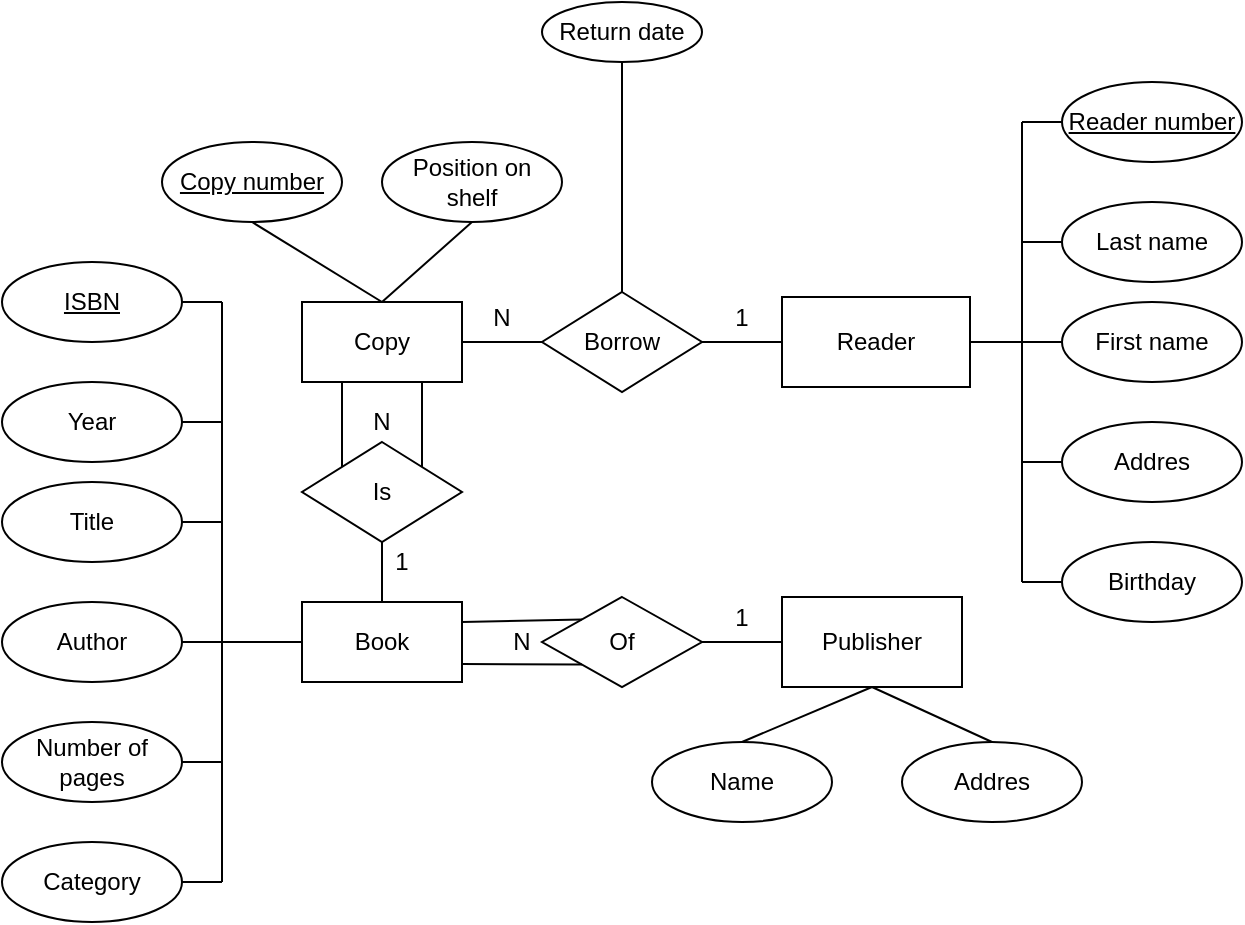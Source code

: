 <mxfile version="13.7.3" type="device" pages="2"><diagram id="dT4nXzbZGtYeQhpqwWdV" name="Page-1"><mxGraphModel dx="1038" dy="548" grid="1" gridSize="10" guides="1" tooltips="1" connect="1" arrows="1" fold="1" page="1" pageScale="1" pageWidth="827" pageHeight="1169" math="0" shadow="0"><root><mxCell id="0"/><mxCell id="1" parent="0"/><mxCell id="9XOHKC4SDFCtI3DdR-S4-1" value="Copy" style="rounded=0;whiteSpace=wrap;html=1;" vertex="1" parent="1"><mxGeometry x="160" y="220" width="80" height="40" as="geometry"/></mxCell><mxCell id="9XOHKC4SDFCtI3DdR-S4-2" value="&lt;div style=&quot;text-align: justify&quot;&gt;&lt;span&gt;Borrow&lt;/span&gt;&lt;/div&gt;" style="rhombus;whiteSpace=wrap;html=1;" vertex="1" parent="1"><mxGeometry x="280" y="215" width="80" height="50" as="geometry"/></mxCell><mxCell id="9XOHKC4SDFCtI3DdR-S4-4" value="" style="endArrow=none;html=1;exitX=1;exitY=0.5;exitDx=0;exitDy=0;" edge="1" parent="1" source="9XOHKC4SDFCtI3DdR-S4-1"><mxGeometry width="50" height="50" relative="1" as="geometry"><mxPoint x="390" y="310" as="sourcePoint"/><mxPoint x="280" y="240" as="targetPoint"/></mxGeometry></mxCell><mxCell id="9XOHKC4SDFCtI3DdR-S4-6" value="Reader" style="rounded=0;whiteSpace=wrap;html=1;" vertex="1" parent="1"><mxGeometry x="400" y="217.5" width="94" height="45" as="geometry"/></mxCell><mxCell id="9XOHKC4SDFCtI3DdR-S4-7" value="&lt;u&gt;Reader number&lt;/u&gt;" style="ellipse;whiteSpace=wrap;html=1;" vertex="1" parent="1"><mxGeometry x="540" y="110" width="90" height="40" as="geometry"/></mxCell><mxCell id="9XOHKC4SDFCtI3DdR-S4-8" value="Last name" style="ellipse;whiteSpace=wrap;html=1;" vertex="1" parent="1"><mxGeometry x="540" y="170" width="90" height="40" as="geometry"/></mxCell><mxCell id="9XOHKC4SDFCtI3DdR-S4-9" value="First name" style="ellipse;whiteSpace=wrap;html=1;" vertex="1" parent="1"><mxGeometry x="540" y="220" width="90" height="40" as="geometry"/></mxCell><mxCell id="9XOHKC4SDFCtI3DdR-S4-10" value="Addres" style="ellipse;whiteSpace=wrap;html=1;" vertex="1" parent="1"><mxGeometry x="540" y="280" width="90" height="40" as="geometry"/></mxCell><mxCell id="9XOHKC4SDFCtI3DdR-S4-11" value="Birthday" style="ellipse;whiteSpace=wrap;html=1;" vertex="1" parent="1"><mxGeometry x="540" y="340" width="90" height="40" as="geometry"/></mxCell><mxCell id="9XOHKC4SDFCtI3DdR-S4-12" value="" style="endArrow=none;html=1;entryX=1;entryY=0.5;entryDx=0;entryDy=0;" edge="1" parent="1" target="9XOHKC4SDFCtI3DdR-S4-6"><mxGeometry width="50" height="50" relative="1" as="geometry"><mxPoint x="520" y="240" as="sourcePoint"/><mxPoint x="440" y="260" as="targetPoint"/></mxGeometry></mxCell><mxCell id="9XOHKC4SDFCtI3DdR-S4-13" value="" style="endArrow=none;html=1;" edge="1" parent="1"><mxGeometry width="50" height="50" relative="1" as="geometry"><mxPoint x="520" y="360" as="sourcePoint"/><mxPoint x="520" y="130" as="targetPoint"/></mxGeometry></mxCell><mxCell id="9XOHKC4SDFCtI3DdR-S4-15" value="" style="endArrow=none;html=1;" edge="1" parent="1" source="9XOHKC4SDFCtI3DdR-S4-7"><mxGeometry width="50" height="50" relative="1" as="geometry"><mxPoint x="390" y="310" as="sourcePoint"/><mxPoint x="520" y="130" as="targetPoint"/></mxGeometry></mxCell><mxCell id="9XOHKC4SDFCtI3DdR-S4-16" value="" style="endArrow=none;html=1;exitX=0;exitY=0.5;exitDx=0;exitDy=0;" edge="1" parent="1" source="9XOHKC4SDFCtI3DdR-S4-9"><mxGeometry width="50" height="50" relative="1" as="geometry"><mxPoint x="550" y="140" as="sourcePoint"/><mxPoint x="520" y="240" as="targetPoint"/></mxGeometry></mxCell><mxCell id="9XOHKC4SDFCtI3DdR-S4-17" value="" style="endArrow=none;html=1;" edge="1" parent="1" source="9XOHKC4SDFCtI3DdR-S4-10"><mxGeometry width="50" height="50" relative="1" as="geometry"><mxPoint x="560" y="150" as="sourcePoint"/><mxPoint x="520" y="300" as="targetPoint"/></mxGeometry></mxCell><mxCell id="9XOHKC4SDFCtI3DdR-S4-19" value="" style="endArrow=none;html=1;" edge="1" parent="1"><mxGeometry width="50" height="50" relative="1" as="geometry"><mxPoint x="540" y="190" as="sourcePoint"/><mxPoint x="520" y="190" as="targetPoint"/></mxGeometry></mxCell><mxCell id="9XOHKC4SDFCtI3DdR-S4-20" value="Return date" style="ellipse;whiteSpace=wrap;html=1;" vertex="1" parent="1"><mxGeometry x="280" y="70" width="80" height="30" as="geometry"/></mxCell><mxCell id="9XOHKC4SDFCtI3DdR-S4-21" value="" style="endArrow=none;html=1;exitX=0.5;exitY=1;exitDx=0;exitDy=0;entryX=0.5;entryY=0;entryDx=0;entryDy=0;" edge="1" parent="1" source="9XOHKC4SDFCtI3DdR-S4-20" target="9XOHKC4SDFCtI3DdR-S4-2"><mxGeometry width="50" height="50" relative="1" as="geometry"><mxPoint x="390" y="310" as="sourcePoint"/><mxPoint x="320" y="210" as="targetPoint"/></mxGeometry></mxCell><mxCell id="9XOHKC4SDFCtI3DdR-S4-22" value="N" style="text;html=1;strokeColor=none;fillColor=none;align=center;verticalAlign=middle;whiteSpace=wrap;rounded=0;" vertex="1" parent="1"><mxGeometry x="240" y="217.5" width="40" height="20" as="geometry"/></mxCell><mxCell id="9XOHKC4SDFCtI3DdR-S4-23" value="" style="endArrow=none;html=1;entryX=1;entryY=0.5;entryDx=0;entryDy=0;" edge="1" parent="1" target="9XOHKC4SDFCtI3DdR-S4-2"><mxGeometry width="50" height="50" relative="1" as="geometry"><mxPoint x="400" y="240" as="sourcePoint"/><mxPoint x="570" y="180" as="targetPoint"/></mxGeometry></mxCell><mxCell id="9XOHKC4SDFCtI3DdR-S4-24" value="1" style="text;html=1;strokeColor=none;fillColor=none;align=center;verticalAlign=middle;whiteSpace=wrap;rounded=0;" vertex="1" parent="1"><mxGeometry x="360" y="217.5" width="40" height="20" as="geometry"/></mxCell><mxCell id="9XOHKC4SDFCtI3DdR-S4-28" value="Position on shelf" style="ellipse;whiteSpace=wrap;html=1;" vertex="1" parent="1"><mxGeometry x="200" y="140" width="90" height="40" as="geometry"/></mxCell><mxCell id="9XOHKC4SDFCtI3DdR-S4-29" value="&lt;u&gt;Copy number&lt;/u&gt;" style="ellipse;whiteSpace=wrap;html=1;" vertex="1" parent="1"><mxGeometry x="90" y="140" width="90" height="40" as="geometry"/></mxCell><mxCell id="9XOHKC4SDFCtI3DdR-S4-31" value="" style="endArrow=none;html=1;exitX=0.5;exitY=1;exitDx=0;exitDy=0;entryX=0.5;entryY=0;entryDx=0;entryDy=0;" edge="1" parent="1" source="9XOHKC4SDFCtI3DdR-S4-29" target="9XOHKC4SDFCtI3DdR-S4-1"><mxGeometry width="50" height="50" relative="1" as="geometry"><mxPoint x="390" y="300" as="sourcePoint"/><mxPoint x="440" y="250" as="targetPoint"/></mxGeometry></mxCell><mxCell id="9XOHKC4SDFCtI3DdR-S4-33" value="" style="endArrow=none;html=1;exitX=0.5;exitY=1;exitDx=0;exitDy=0;" edge="1" parent="1" source="9XOHKC4SDFCtI3DdR-S4-28"><mxGeometry width="50" height="50" relative="1" as="geometry"><mxPoint x="165" y="190" as="sourcePoint"/><mxPoint x="200" y="220" as="targetPoint"/></mxGeometry></mxCell><mxCell id="9XOHKC4SDFCtI3DdR-S4-34" value="&lt;div style=&quot;text-align: justify&quot;&gt;&lt;span&gt;Is&lt;/span&gt;&lt;/div&gt;" style="rhombus;whiteSpace=wrap;html=1;" vertex="1" parent="1"><mxGeometry x="160" y="290" width="80" height="50" as="geometry"/></mxCell><mxCell id="9XOHKC4SDFCtI3DdR-S4-36" value="Book" style="rounded=0;whiteSpace=wrap;html=1;" vertex="1" parent="1"><mxGeometry x="160" y="370" width="80" height="40" as="geometry"/></mxCell><mxCell id="9XOHKC4SDFCtI3DdR-S4-37" value="&lt;div style=&quot;text-align: justify&quot;&gt;&lt;span&gt;Of&lt;/span&gt;&lt;/div&gt;" style="rhombus;whiteSpace=wrap;html=1;" vertex="1" parent="1"><mxGeometry x="280" y="367.5" width="80" height="45" as="geometry"/></mxCell><mxCell id="9XOHKC4SDFCtI3DdR-S4-39" value="" style="endArrow=none;html=1;exitX=1;exitY=0;exitDx=0;exitDy=0;entryX=0.75;entryY=1;entryDx=0;entryDy=0;" edge="1" parent="1" source="9XOHKC4SDFCtI3DdR-S4-34" target="9XOHKC4SDFCtI3DdR-S4-1"><mxGeometry width="50" height="50" relative="1" as="geometry"><mxPoint x="390" y="300" as="sourcePoint"/><mxPoint x="210" y="260" as="targetPoint"/></mxGeometry></mxCell><mxCell id="9XOHKC4SDFCtI3DdR-S4-40" value="" style="endArrow=none;html=1;exitX=0.5;exitY=0;exitDx=0;exitDy=0;" edge="1" parent="1" source="9XOHKC4SDFCtI3DdR-S4-36"><mxGeometry width="50" height="50" relative="1" as="geometry"><mxPoint x="210" y="300" as="sourcePoint"/><mxPoint x="200" y="340" as="targetPoint"/></mxGeometry></mxCell><mxCell id="9XOHKC4SDFCtI3DdR-S4-41" value="" style="endArrow=none;html=1;entryX=0;entryY=1;entryDx=0;entryDy=0;" edge="1" parent="1" target="9XOHKC4SDFCtI3DdR-S4-37"><mxGeometry width="50" height="50" relative="1" as="geometry"><mxPoint x="240" y="401" as="sourcePoint"/><mxPoint x="220" y="280" as="targetPoint"/></mxGeometry></mxCell><mxCell id="9XOHKC4SDFCtI3DdR-S4-42" value="&lt;u&gt;ISBN&lt;/u&gt;" style="ellipse;whiteSpace=wrap;html=1;" vertex="1" parent="1"><mxGeometry x="10" y="200" width="90" height="40" as="geometry"/></mxCell><mxCell id="9XOHKC4SDFCtI3DdR-S4-43" value="Year" style="ellipse;whiteSpace=wrap;html=1;" vertex="1" parent="1"><mxGeometry x="10" y="260" width="90" height="40" as="geometry"/></mxCell><mxCell id="9XOHKC4SDFCtI3DdR-S4-44" value="Title" style="ellipse;whiteSpace=wrap;html=1;" vertex="1" parent="1"><mxGeometry x="10" y="310" width="90" height="40" as="geometry"/></mxCell><mxCell id="9XOHKC4SDFCtI3DdR-S4-45" value="Author" style="ellipse;whiteSpace=wrap;html=1;" vertex="1" parent="1"><mxGeometry x="10" y="370" width="90" height="40" as="geometry"/></mxCell><mxCell id="9XOHKC4SDFCtI3DdR-S4-46" value="Number of pages" style="ellipse;whiteSpace=wrap;html=1;" vertex="1" parent="1"><mxGeometry x="10" y="430" width="90" height="40" as="geometry"/></mxCell><mxCell id="9XOHKC4SDFCtI3DdR-S4-52" value="Category" style="ellipse;whiteSpace=wrap;html=1;" vertex="1" parent="1"><mxGeometry x="10" y="490" width="90" height="40" as="geometry"/></mxCell><mxCell id="9XOHKC4SDFCtI3DdR-S4-53" value="" style="endArrow=none;html=1;" edge="1" parent="1"><mxGeometry width="50" height="50" relative="1" as="geometry"><mxPoint x="120" y="510" as="sourcePoint"/><mxPoint x="120" y="220" as="targetPoint"/></mxGeometry></mxCell><mxCell id="9XOHKC4SDFCtI3DdR-S4-54" value="" style="endArrow=none;html=1;exitX=1;exitY=0.5;exitDx=0;exitDy=0;entryX=0;entryY=0.5;entryDx=0;entryDy=0;" edge="1" parent="1" source="9XOHKC4SDFCtI3DdR-S4-45" target="9XOHKC4SDFCtI3DdR-S4-36"><mxGeometry width="50" height="50" relative="1" as="geometry"><mxPoint x="390" y="310" as="sourcePoint"/><mxPoint x="440" y="260" as="targetPoint"/></mxGeometry></mxCell><mxCell id="9XOHKC4SDFCtI3DdR-S4-55" value="" style="endArrow=none;html=1;entryX=1;entryY=0.5;entryDx=0;entryDy=0;" edge="1" parent="1" target="9XOHKC4SDFCtI3DdR-S4-42"><mxGeometry width="50" height="50" relative="1" as="geometry"><mxPoint x="120" y="220" as="sourcePoint"/><mxPoint x="540" y="150" as="targetPoint"/></mxGeometry></mxCell><mxCell id="9XOHKC4SDFCtI3DdR-S4-56" value="" style="endArrow=none;html=1;entryX=1;entryY=0.5;entryDx=0;entryDy=0;" edge="1" parent="1" target="9XOHKC4SDFCtI3DdR-S4-43"><mxGeometry width="50" height="50" relative="1" as="geometry"><mxPoint x="120" y="280" as="sourcePoint"/><mxPoint x="550" y="160" as="targetPoint"/></mxGeometry></mxCell><mxCell id="9XOHKC4SDFCtI3DdR-S4-57" value="" style="endArrow=none;html=1;entryX=1;entryY=0.5;entryDx=0;entryDy=0;" edge="1" parent="1" target="9XOHKC4SDFCtI3DdR-S4-44"><mxGeometry width="50" height="50" relative="1" as="geometry"><mxPoint x="120" y="330" as="sourcePoint"/><mxPoint x="130" y="330" as="targetPoint"/></mxGeometry></mxCell><mxCell id="9XOHKC4SDFCtI3DdR-S4-58" value="" style="endArrow=none;html=1;entryX=1;entryY=0.5;entryDx=0;entryDy=0;" edge="1" parent="1" target="9XOHKC4SDFCtI3DdR-S4-46"><mxGeometry width="50" height="50" relative="1" as="geometry"><mxPoint x="120" y="450" as="sourcePoint"/><mxPoint x="130" y="340" as="targetPoint"/></mxGeometry></mxCell><mxCell id="9XOHKC4SDFCtI3DdR-S4-59" value="" style="endArrow=none;html=1;entryX=1;entryY=0.5;entryDx=0;entryDy=0;" edge="1" parent="1" target="9XOHKC4SDFCtI3DdR-S4-52"><mxGeometry width="50" height="50" relative="1" as="geometry"><mxPoint x="120" y="510" as="sourcePoint"/><mxPoint x="140" y="350" as="targetPoint"/></mxGeometry></mxCell><mxCell id="9XOHKC4SDFCtI3DdR-S4-60" value="" style="endArrow=none;html=1;exitX=0;exitY=0;exitDx=0;exitDy=0;entryX=0.25;entryY=1;entryDx=0;entryDy=0;" edge="1" parent="1" source="9XOHKC4SDFCtI3DdR-S4-34" target="9XOHKC4SDFCtI3DdR-S4-1"><mxGeometry width="50" height="50" relative="1" as="geometry"><mxPoint x="230" y="312.5" as="sourcePoint"/><mxPoint x="230" y="270" as="targetPoint"/></mxGeometry></mxCell><mxCell id="9XOHKC4SDFCtI3DdR-S4-61" value="N&lt;span style=&quot;color: rgba(0 , 0 , 0 , 0) ; font-family: monospace ; font-size: 0px&quot;&gt;%3CmxGraphModel%3E%3Croot%3E%3CmxCell%20id%3D%220%22%2F%3E%3CmxCell%20id%3D%221%22%20parent%3D%220%22%2F%3E%3CmxCell%20id%3D%222%22%20value%3D%22%22%20style%3D%22endArrow%3Dnone%3Bhtml%3D1%3BexitX%3D1%3BexitY%3D0%3BexitDx%3D0%3BexitDy%3D0%3BentryX%3D0.75%3BentryY%3D1%3BentryDx%3D0%3BentryDy%3D0%3B%22%20edge%3D%221%22%20parent%3D%221%22%3E%3CmxGeometry%20width%3D%2250%22%20height%3D%2250%22%20relative%3D%221%22%20as%3D%22geometry%22%3E%3CmxPoint%20x%3D%22220%22%20y%3D%22302.5%22%20as%3D%22sourcePoint%22%2F%3E%3CmxPoint%20x%3D%22220%22%20y%3D%22260%22%20as%3D%22targetPoint%22%2F%3E%3C%2FmxGeometry%3E%3C%2FmxCell%3E%3C%2Froot%3E%3C%2FmxGraphModel%3E&lt;/span&gt;" style="text;html=1;strokeColor=none;fillColor=none;align=center;verticalAlign=middle;whiteSpace=wrap;rounded=0;" vertex="1" parent="1"><mxGeometry x="180" y="270" width="40" height="20" as="geometry"/></mxCell><mxCell id="9XOHKC4SDFCtI3DdR-S4-62" value="1" style="text;html=1;strokeColor=none;fillColor=none;align=center;verticalAlign=middle;whiteSpace=wrap;rounded=0;" vertex="1" parent="1"><mxGeometry x="190" y="340" width="40" height="20" as="geometry"/></mxCell><mxCell id="9XOHKC4SDFCtI3DdR-S4-64" value="" style="endArrow=none;html=1;exitX=1;exitY=0.25;exitDx=0;exitDy=0;entryX=0;entryY=0;entryDx=0;entryDy=0;" edge="1" parent="1" source="9XOHKC4SDFCtI3DdR-S4-36" target="9XOHKC4SDFCtI3DdR-S4-37"><mxGeometry width="50" height="50" relative="1" as="geometry"><mxPoint x="330" y="370" as="sourcePoint"/><mxPoint x="380" y="320" as="targetPoint"/></mxGeometry></mxCell><mxCell id="9XOHKC4SDFCtI3DdR-S4-65" value="N&lt;span style=&quot;color: rgba(0 , 0 , 0 , 0) ; font-family: monospace ; font-size: 0px&quot;&gt;%3CmxGraphModel%3E%3Croot%3E%3CmxCell%20id%3D%220%22%2F%3E%3CmxCell%20id%3D%221%22%20parent%3D%220%22%2F%3E%3CmxCell%20id%3D%222%22%20value%3D%22%22%20style%3D%22endArrow%3Dnone%3Bhtml%3D1%3BexitX%3D1%3BexitY%3D0%3BexitDx%3D0%3BexitDy%3D0%3BentryX%3D0.75%3BentryY%3D1%3BentryDx%3D0%3BentryDy%3D0%3B%22%20edge%3D%221%22%20parent%3D%221%22%3E%3CmxGeometry%20width%3D%2250%22%20height%3D%2250%22%20relative%3D%221%22%20as%3D%22geometry%22%3E%3CmxPoint%20x%3D%22220%22%20y%3D%22302.5%22%20as%3D%22sourcePoint%22%2F%3E%3CmxPoint%20x%3D%22220%22%20y%3D%22260%22%20as%3D%22targetPoint%22%2F%3E%3C%2FmxGeometry%3E%3C%2FmxCell%3E%3C%2Froot%3E%3C%2FmxGraphModel%3E&lt;/span&gt;" style="text;html=1;strokeColor=none;fillColor=none;align=center;verticalAlign=middle;whiteSpace=wrap;rounded=0;" vertex="1" parent="1"><mxGeometry x="250" y="380" width="40" height="20" as="geometry"/></mxCell><mxCell id="9XOHKC4SDFCtI3DdR-S4-79" value="Publisher" style="rounded=0;whiteSpace=wrap;html=1;" vertex="1" parent="1"><mxGeometry x="400" y="367.5" width="90" height="45" as="geometry"/></mxCell><mxCell id="9XOHKC4SDFCtI3DdR-S4-80" value="Name" style="ellipse;whiteSpace=wrap;html=1;" vertex="1" parent="1"><mxGeometry x="335" y="440" width="90" height="40" as="geometry"/></mxCell><mxCell id="9XOHKC4SDFCtI3DdR-S4-81" value="Addres" style="ellipse;whiteSpace=wrap;html=1;" vertex="1" parent="1"><mxGeometry x="460" y="440" width="90" height="40" as="geometry"/></mxCell><mxCell id="9XOHKC4SDFCtI3DdR-S4-83" value="" style="endArrow=none;html=1;entryX=0;entryY=0.5;entryDx=0;entryDy=0;exitX=1;exitY=0.5;exitDx=0;exitDy=0;" edge="1" parent="1" target="9XOHKC4SDFCtI3DdR-S4-79" source="9XOHKC4SDFCtI3DdR-S4-37"><mxGeometry width="50" height="50" relative="1" as="geometry"><mxPoint x="460" y="490" as="sourcePoint"/><mxPoint x="380" y="510" as="targetPoint"/></mxGeometry></mxCell><mxCell id="9XOHKC4SDFCtI3DdR-S4-84" value="" style="endArrow=none;html=1;exitX=0.5;exitY=0;exitDx=0;exitDy=0;entryX=0.5;entryY=1;entryDx=0;entryDy=0;" edge="1" parent="1" source="9XOHKC4SDFCtI3DdR-S4-80" target="9XOHKC4SDFCtI3DdR-S4-79"><mxGeometry width="50" height="50" relative="1" as="geometry"><mxPoint x="470" y="680" as="sourcePoint"/><mxPoint x="600" y="500" as="targetPoint"/></mxGeometry></mxCell><mxCell id="9XOHKC4SDFCtI3DdR-S4-87" value="1" style="text;html=1;strokeColor=none;fillColor=none;align=center;verticalAlign=middle;whiteSpace=wrap;rounded=0;" vertex="1" parent="1"><mxGeometry x="360" y="367.5" width="40" height="20" as="geometry"/></mxCell><mxCell id="9XOHKC4SDFCtI3DdR-S4-90" value="" style="endArrow=none;html=1;entryX=0;entryY=0.5;entryDx=0;entryDy=0;" edge="1" parent="1" target="9XOHKC4SDFCtI3DdR-S4-11"><mxGeometry width="50" height="50" relative="1" as="geometry"><mxPoint x="520" y="360" as="sourcePoint"/><mxPoint x="440" y="260" as="targetPoint"/></mxGeometry></mxCell><mxCell id="9XOHKC4SDFCtI3DdR-S4-91" value="" style="endArrow=none;html=1;exitX=0.5;exitY=1;exitDx=0;exitDy=0;entryX=0.5;entryY=0;entryDx=0;entryDy=0;" edge="1" parent="1" source="9XOHKC4SDFCtI3DdR-S4-79" target="9XOHKC4SDFCtI3DdR-S4-81"><mxGeometry width="50" height="50" relative="1" as="geometry"><mxPoint x="390" y="320" as="sourcePoint"/><mxPoint x="440" y="270" as="targetPoint"/></mxGeometry></mxCell></root></mxGraphModel></diagram><diagram id="_UXuZVFMFqtxvRbOUFYr" name="Page-2"><mxGraphModel dx="1038" dy="548" grid="1" gridSize="10" guides="1" tooltips="1" connect="1" arrows="1" fold="1" page="1" pageScale="1" pageWidth="827" pageHeight="1169" math="0" shadow="0"><root><mxCell id="LMdxLKOcXWG3skUlwrb8-0"/><mxCell id="LMdxLKOcXWG3skUlwrb8-1" parent="LMdxLKOcXWG3skUlwrb8-0"/><mxCell id="JiI8k951p1mT8g_2_wdE-0" value="Country" style="rounded=0;whiteSpace=wrap;html=1;" vertex="1" parent="LMdxLKOcXWG3skUlwrb8-1"><mxGeometry x="40" y="50" width="80" height="40" as="geometry"/></mxCell><mxCell id="JiI8k951p1mT8g_2_wdE-1" value="&lt;div style=&quot;text-align: justify&quot;&gt;&lt;span&gt;Located&lt;/span&gt;&lt;/div&gt;" style="rhombus;whiteSpace=wrap;html=1;" vertex="1" parent="LMdxLKOcXWG3skUlwrb8-1"><mxGeometry x="150" y="45" width="80" height="50" as="geometry"/></mxCell><mxCell id="JiI8k951p1mT8g_2_wdE-2" value="" style="endArrow=none;html=1;exitX=1;exitY=0.5;exitDx=0;exitDy=0;entryX=0;entryY=0.5;entryDx=0;entryDy=0;" edge="1" parent="LMdxLKOcXWG3skUlwrb8-1" source="JiI8k951p1mT8g_2_wdE-0" target="JiI8k951p1mT8g_2_wdE-1"><mxGeometry width="50" height="50" relative="1" as="geometry"><mxPoint x="390" y="310" as="sourcePoint"/><mxPoint x="280" y="240" as="targetPoint"/></mxGeometry></mxCell><mxCell id="JiI8k951p1mT8g_2_wdE-3" value="N" style="text;html=1;strokeColor=none;fillColor=none;align=center;verticalAlign=middle;whiteSpace=wrap;rounded=0;" vertex="1" parent="LMdxLKOcXWG3skUlwrb8-1"><mxGeometry x="220" y="45" width="40" height="20" as="geometry"/></mxCell><mxCell id="JiI8k951p1mT8g_2_wdE-4" value="City" style="rounded=0;whiteSpace=wrap;html=1;" vertex="1" parent="LMdxLKOcXWG3skUlwrb8-1"><mxGeometry x="260" y="50" width="80" height="40" as="geometry"/></mxCell><mxCell id="JiI8k951p1mT8g_2_wdE-5" value="&lt;div style=&quot;text-align: justify&quot;&gt;&lt;span&gt;Located&lt;/span&gt;&lt;/div&gt;" style="rhombus;whiteSpace=wrap;html=1;" vertex="1" parent="LMdxLKOcXWG3skUlwrb8-1"><mxGeometry x="370" y="45" width="80" height="50" as="geometry"/></mxCell><mxCell id="JiI8k951p1mT8g_2_wdE-6" value="" style="endArrow=none;html=1;exitX=1;exitY=0.5;exitDx=0;exitDy=0;entryX=0;entryY=0.5;entryDx=0;entryDy=0;" edge="1" parent="LMdxLKOcXWG3skUlwrb8-1" source="JiI8k951p1mT8g_2_wdE-4" target="JiI8k951p1mT8g_2_wdE-5"><mxGeometry width="50" height="50" relative="1" as="geometry"><mxPoint x="610" y="310" as="sourcePoint"/><mxPoint x="500" y="240" as="targetPoint"/></mxGeometry></mxCell><mxCell id="JiI8k951p1mT8g_2_wdE-7" value="1" style="text;html=1;strokeColor=none;fillColor=none;align=center;verticalAlign=middle;whiteSpace=wrap;rounded=0;" vertex="1" parent="LMdxLKOcXWG3skUlwrb8-1"><mxGeometry x="120" y="45" width="40" height="20" as="geometry"/></mxCell><mxCell id="JiI8k951p1mT8g_2_wdE-10" value="" style="endArrow=none;html=1;" edge="1" parent="LMdxLKOcXWG3skUlwrb8-1"><mxGeometry width="50" height="50" relative="1" as="geometry"><mxPoint x="230" y="70" as="sourcePoint"/><mxPoint x="260" y="70" as="targetPoint"/></mxGeometry></mxCell><mxCell id="JiI8k951p1mT8g_2_wdE-12" value="Street" style="rounded=0;whiteSpace=wrap;html=1;" vertex="1" parent="LMdxLKOcXWG3skUlwrb8-1"><mxGeometry x="480" y="50" width="80" height="40" as="geometry"/></mxCell><mxCell id="JiI8k951p1mT8g_2_wdE-13" value="&lt;div style=&quot;text-align: justify&quot;&gt;&lt;span&gt;Located&lt;/span&gt;&lt;/div&gt;" style="rhombus;whiteSpace=wrap;html=1;" vertex="1" parent="LMdxLKOcXWG3skUlwrb8-1"><mxGeometry x="590" y="45" width="80" height="50" as="geometry"/></mxCell><mxCell id="JiI8k951p1mT8g_2_wdE-14" value="" style="endArrow=none;html=1;exitX=1;exitY=0.5;exitDx=0;exitDy=0;entryX=0;entryY=0.5;entryDx=0;entryDy=0;" edge="1" parent="LMdxLKOcXWG3skUlwrb8-1" source="JiI8k951p1mT8g_2_wdE-12" target="JiI8k951p1mT8g_2_wdE-13"><mxGeometry width="50" height="50" relative="1" as="geometry"><mxPoint x="830" y="310" as="sourcePoint"/><mxPoint x="720" y="240" as="targetPoint"/></mxGeometry></mxCell><mxCell id="JiI8k951p1mT8g_2_wdE-15" value="N" style="text;html=1;strokeColor=none;fillColor=none;align=center;verticalAlign=middle;whiteSpace=wrap;rounded=0;" vertex="1" parent="LMdxLKOcXWG3skUlwrb8-1"><mxGeometry x="440" y="50" width="40" height="20" as="geometry"/></mxCell><mxCell id="JiI8k951p1mT8g_2_wdE-16" value="House" style="rounded=0;whiteSpace=wrap;html=1;" vertex="1" parent="LMdxLKOcXWG3skUlwrb8-1"><mxGeometry x="700" y="50" width="80" height="40" as="geometry"/></mxCell><mxCell id="JiI8k951p1mT8g_2_wdE-17" value="&lt;div style=&quot;text-align: justify&quot;&gt;&lt;span&gt;Located&lt;/span&gt;&lt;/div&gt;" style="rhombus;whiteSpace=wrap;html=1;" vertex="1" parent="LMdxLKOcXWG3skUlwrb8-1"><mxGeometry x="640" y="130" width="80" height="50" as="geometry"/></mxCell><mxCell id="JiI8k951p1mT8g_2_wdE-18" value="" style="endArrow=none;html=1;entryX=0.5;entryY=0;entryDx=0;entryDy=0;" edge="1" parent="LMdxLKOcXWG3skUlwrb8-1" target="JiI8k951p1mT8g_2_wdE-17"><mxGeometry width="50" height="50" relative="1" as="geometry"><mxPoint x="740" y="90" as="sourcePoint"/><mxPoint x="940" y="240" as="targetPoint"/></mxGeometry></mxCell><mxCell id="JiI8k951p1mT8g_2_wdE-19" value="1" style="text;html=1;strokeColor=none;fillColor=none;align=center;verticalAlign=middle;whiteSpace=wrap;rounded=0;" vertex="1" parent="LMdxLKOcXWG3skUlwrb8-1"><mxGeometry x="560" y="45" width="40" height="20" as="geometry"/></mxCell><mxCell id="JiI8k951p1mT8g_2_wdE-20" value="" style="endArrow=none;html=1;" edge="1" parent="LMdxLKOcXWG3skUlwrb8-1"><mxGeometry width="50" height="50" relative="1" as="geometry"><mxPoint x="670" y="70" as="sourcePoint"/><mxPoint x="700" y="70" as="targetPoint"/></mxGeometry></mxCell><mxCell id="JiI8k951p1mT8g_2_wdE-24" value="Apartment" style="rounded=0;whiteSpace=wrap;html=1;" vertex="1" parent="LMdxLKOcXWG3skUlwrb8-1"><mxGeometry x="530" y="135" width="80" height="40" as="geometry"/></mxCell><mxCell id="JiI8k951p1mT8g_2_wdE-25" value="" style="endArrow=none;html=1;exitX=1;exitY=0.5;exitDx=0;exitDy=0;" edge="1" parent="LMdxLKOcXWG3skUlwrb8-1" source="JiI8k951p1mT8g_2_wdE-5"><mxGeometry width="50" height="50" relative="1" as="geometry"><mxPoint x="440" y="130" as="sourcePoint"/><mxPoint x="480" y="70" as="targetPoint"/></mxGeometry></mxCell><mxCell id="JiI8k951p1mT8g_2_wdE-27" value="" style="endArrow=none;html=1;exitX=1;exitY=0.5;exitDx=0;exitDy=0;entryX=0;entryY=0.5;entryDx=0;entryDy=0;" edge="1" parent="LMdxLKOcXWG3skUlwrb8-1" source="JiI8k951p1mT8g_2_wdE-24" target="JiI8k951p1mT8g_2_wdE-17"><mxGeometry width="50" height="50" relative="1" as="geometry"><mxPoint x="460" y="80" as="sourcePoint"/><mxPoint x="490" y="80" as="targetPoint"/></mxGeometry></mxCell><mxCell id="JiI8k951p1mT8g_2_wdE-28" value="1" style="text;html=1;strokeColor=none;fillColor=none;align=center;verticalAlign=middle;whiteSpace=wrap;rounded=0;" vertex="1" parent="LMdxLKOcXWG3skUlwrb8-1"><mxGeometry x="340" y="45" width="40" height="20" as="geometry"/></mxCell><mxCell id="JiI8k951p1mT8g_2_wdE-31" value="1" style="text;html=1;strokeColor=none;fillColor=none;align=center;verticalAlign=middle;whiteSpace=wrap;rounded=0;" vertex="1" parent="LMdxLKOcXWG3skUlwrb8-1"><mxGeometry x="700" y="110" width="40" height="20" as="geometry"/></mxCell><mxCell id="JiI8k951p1mT8g_2_wdE-32" value="N" style="text;html=1;strokeColor=none;fillColor=none;align=center;verticalAlign=middle;whiteSpace=wrap;rounded=0;" vertex="1" parent="LMdxLKOcXWG3skUlwrb8-1"><mxGeometry x="610" y="135" width="40" height="20" as="geometry"/></mxCell><mxCell id="JiI8k951p1mT8g_2_wdE-35" value="N" style="text;html=1;strokeColor=none;fillColor=none;align=center;verticalAlign=middle;whiteSpace=wrap;rounded=0;" vertex="1" parent="LMdxLKOcXWG3skUlwrb8-1"><mxGeometry x="670" y="50" width="40" height="20" as="geometry"/></mxCell><mxCell id="JiI8k951p1mT8g_2_wdE-40" value="Team A" style="rounded=0;whiteSpace=wrap;html=1;" vertex="1" parent="LMdxLKOcXWG3skUlwrb8-1"><mxGeometry x="40" y="180" width="80" height="40" as="geometry"/></mxCell><mxCell id="JiI8k951p1mT8g_2_wdE-41" value="&lt;div style=&quot;text-align: justify&quot;&gt;&lt;span&gt;Play&lt;/span&gt;&lt;/div&gt;" style="rhombus;whiteSpace=wrap;html=1;" vertex="1" parent="LMdxLKOcXWG3skUlwrb8-1"><mxGeometry x="150" y="175" width="80" height="50" as="geometry"/></mxCell><mxCell id="JiI8k951p1mT8g_2_wdE-42" value="" style="endArrow=none;html=1;exitX=1;exitY=0.5;exitDx=0;exitDy=0;entryX=0;entryY=0.5;entryDx=0;entryDy=0;" edge="1" parent="LMdxLKOcXWG3skUlwrb8-1" source="JiI8k951p1mT8g_2_wdE-40" target="JiI8k951p1mT8g_2_wdE-41"><mxGeometry width="50" height="50" relative="1" as="geometry"><mxPoint x="390" y="440" as="sourcePoint"/><mxPoint x="280" y="370" as="targetPoint"/></mxGeometry></mxCell><mxCell id="JiI8k951p1mT8g_2_wdE-44" value="Team B" style="rounded=0;whiteSpace=wrap;html=1;" vertex="1" parent="LMdxLKOcXWG3skUlwrb8-1"><mxGeometry x="260" y="180" width="80" height="40" as="geometry"/></mxCell><mxCell id="JiI8k951p1mT8g_2_wdE-46" value="" style="endArrow=none;html=1;" edge="1" parent="LMdxLKOcXWG3skUlwrb8-1"><mxGeometry width="50" height="50" relative="1" as="geometry"><mxPoint x="230" y="200" as="sourcePoint"/><mxPoint x="260" y="200" as="targetPoint"/></mxGeometry></mxCell><mxCell id="JiI8k951p1mT8g_2_wdE-47" value="Arbitrator" style="rounded=0;whiteSpace=wrap;html=1;" vertex="1" parent="LMdxLKOcXWG3skUlwrb8-1"><mxGeometry x="150" y="250" width="80" height="40" as="geometry"/></mxCell><mxCell id="JiI8k951p1mT8g_2_wdE-48" value="" style="endArrow=none;html=1;exitX=0.5;exitY=0;exitDx=0;exitDy=0;entryX=0.5;entryY=1;entryDx=0;entryDy=0;" edge="1" parent="LMdxLKOcXWG3skUlwrb8-1" source="JiI8k951p1mT8g_2_wdE-47" target="JiI8k951p1mT8g_2_wdE-41"><mxGeometry width="50" height="50" relative="1" as="geometry"><mxPoint x="440" y="220" as="sourcePoint"/><mxPoint x="490" y="170" as="targetPoint"/></mxGeometry></mxCell><mxCell id="38c_BlCUFYWGHW2Xpsp5-17" style="edgeStyle=orthogonalEdgeStyle;rounded=0;orthogonalLoop=1;jettySize=auto;html=1;exitX=0.5;exitY=0;exitDx=0;exitDy=0;entryX=0.5;entryY=1;entryDx=0;entryDy=0;" edge="1" parent="LMdxLKOcXWG3skUlwrb8-1" source="38c_BlCUFYWGHW2Xpsp5-5" target="38c_BlCUFYWGHW2Xpsp5-11"><mxGeometry relative="1" as="geometry"/></mxCell><mxCell id="38c_BlCUFYWGHW2Xpsp5-5" value="Father" style="rounded=0;whiteSpace=wrap;html=1;" vertex="1" parent="LMdxLKOcXWG3skUlwrb8-1"><mxGeometry x="30" y="510" width="80" height="40" as="geometry"/></mxCell><mxCell id="38c_BlCUFYWGHW2Xpsp5-16" style="edgeStyle=orthogonalEdgeStyle;rounded=0;orthogonalLoop=1;jettySize=auto;html=1;exitX=0.5;exitY=0;exitDx=0;exitDy=0;entryX=0.5;entryY=1;entryDx=0;entryDy=0;" edge="1" parent="LMdxLKOcXWG3skUlwrb8-1" source="38c_BlCUFYWGHW2Xpsp5-8" target="38c_BlCUFYWGHW2Xpsp5-11"><mxGeometry relative="1" as="geometry"/></mxCell><mxCell id="38c_BlCUFYWGHW2Xpsp5-8" value="Mother" style="rounded=0;whiteSpace=wrap;html=1;" vertex="1" parent="LMdxLKOcXWG3skUlwrb8-1"><mxGeometry x="170" y="510" width="80" height="40" as="geometry"/></mxCell><mxCell id="38c_BlCUFYWGHW2Xpsp5-14" style="edgeStyle=orthogonalEdgeStyle;rounded=0;orthogonalLoop=1;jettySize=auto;html=1;exitX=1;exitY=0;exitDx=0;exitDy=0;entryX=0.75;entryY=1;entryDx=0;entryDy=0;" edge="1" parent="LMdxLKOcXWG3skUlwrb8-1" source="38c_BlCUFYWGHW2Xpsp5-11" target="38c_BlCUFYWGHW2Xpsp5-13"><mxGeometry relative="1" as="geometry"/></mxCell><mxCell id="38c_BlCUFYWGHW2Xpsp5-15" style="edgeStyle=orthogonalEdgeStyle;rounded=0;orthogonalLoop=1;jettySize=auto;html=1;exitX=0;exitY=0;exitDx=0;exitDy=0;entryX=0.25;entryY=1;entryDx=0;entryDy=0;" edge="1" parent="LMdxLKOcXWG3skUlwrb8-1" source="38c_BlCUFYWGHW2Xpsp5-11" target="38c_BlCUFYWGHW2Xpsp5-13"><mxGeometry relative="1" as="geometry"/></mxCell><mxCell id="38c_BlCUFYWGHW2Xpsp5-11" value="&lt;div style=&quot;text-align: justify&quot;&gt;&lt;span&gt;Relationship&lt;/span&gt;&lt;/div&gt;" style="rhombus;whiteSpace=wrap;html=1;" vertex="1" parent="LMdxLKOcXWG3skUlwrb8-1"><mxGeometry x="100" y="420" width="80" height="50" as="geometry"/></mxCell><mxCell id="38c_BlCUFYWGHW2Xpsp5-13" value="Men/Women" style="rounded=0;whiteSpace=wrap;html=1;" vertex="1" parent="LMdxLKOcXWG3skUlwrb8-1"><mxGeometry x="100" y="350" width="80" height="40" as="geometry"/></mxCell></root></mxGraphModel></diagram></mxfile>
